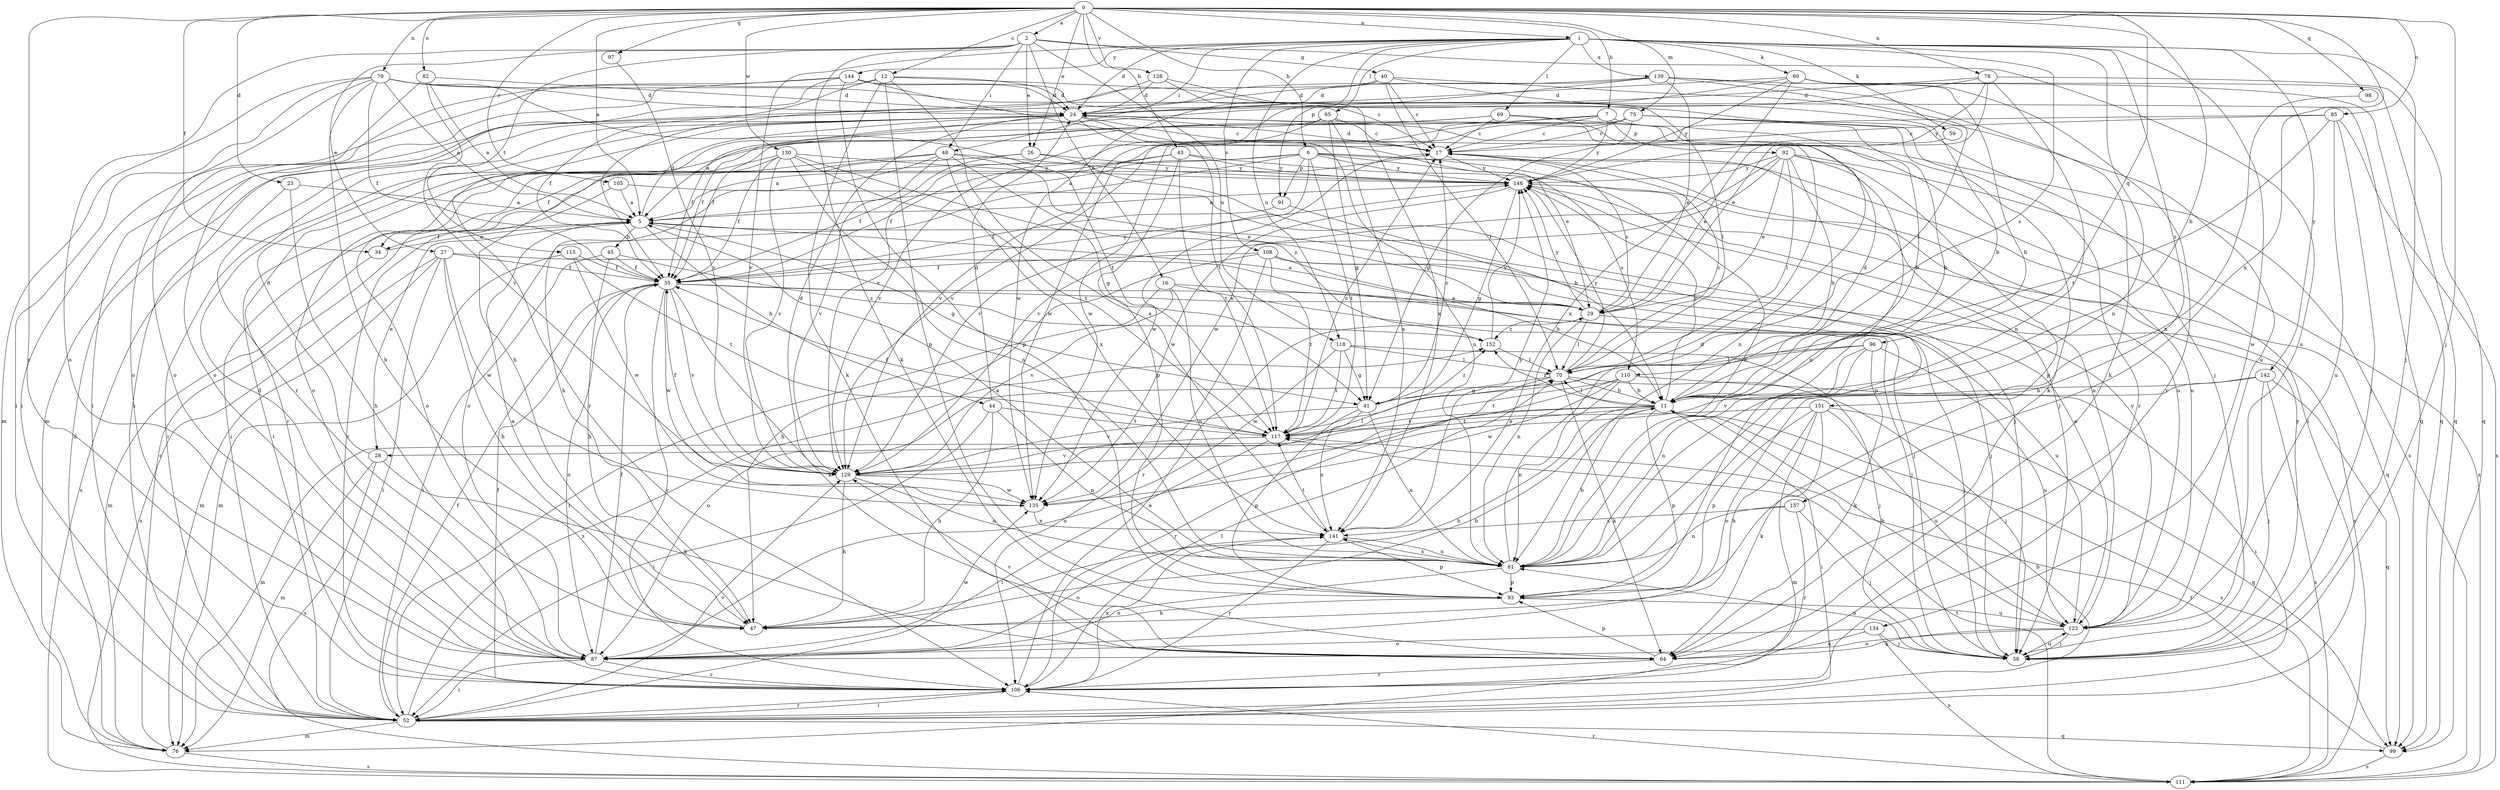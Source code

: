 strict digraph  {
0;
1;
2;
5;
6;
7;
11;
12;
16;
17;
23;
24;
26;
27;
28;
29;
34;
35;
40;
41;
43;
44;
45;
47;
48;
52;
58;
59;
60;
64;
65;
69;
70;
75;
76;
78;
79;
81;
82;
85;
87;
91;
92;
93;
96;
97;
98;
99;
105;
106;
108;
110;
111;
115;
117;
118;
123;
128;
129;
130;
134;
135;
137;
139;
141;
142;
144;
146;
151;
152;
0 -> 1  [label=a];
0 -> 2  [label=a];
0 -> 5  [label=a];
0 -> 6  [label=b];
0 -> 7  [label=b];
0 -> 11  [label=b];
0 -> 12  [label=c];
0 -> 23  [label=d];
0 -> 26  [label=e];
0 -> 34  [label=f];
0 -> 43  [label=h];
0 -> 58  [label=j];
0 -> 75  [label=m];
0 -> 78  [label=n];
0 -> 79  [label=n];
0 -> 82  [label=o];
0 -> 85  [label=o];
0 -> 96  [label=q];
0 -> 97  [label=q];
0 -> 98  [label=q];
0 -> 105  [label=r];
0 -> 106  [label=r];
0 -> 128  [label=v];
0 -> 130  [label=w];
0 -> 137  [label=x];
1 -> 24  [label=d];
1 -> 48  [label=i];
1 -> 58  [label=j];
1 -> 59  [label=k];
1 -> 60  [label=k];
1 -> 65  [label=l];
1 -> 69  [label=l];
1 -> 81  [label=n];
1 -> 91  [label=p];
1 -> 108  [label=s];
1 -> 110  [label=s];
1 -> 118  [label=u];
1 -> 129  [label=v];
1 -> 134  [label=w];
1 -> 139  [label=x];
1 -> 142  [label=y];
1 -> 144  [label=y];
1 -> 151  [label=z];
2 -> 16  [label=c];
2 -> 26  [label=e];
2 -> 27  [label=e];
2 -> 40  [label=g];
2 -> 48  [label=i];
2 -> 64  [label=k];
2 -> 87  [label=o];
2 -> 115  [label=t];
2 -> 118  [label=u];
2 -> 123  [label=u];
5 -> 24  [label=d];
5 -> 28  [label=e];
5 -> 34  [label=f];
5 -> 41  [label=g];
5 -> 44  [label=h];
5 -> 45  [label=h];
6 -> 5  [label=a];
6 -> 34  [label=f];
6 -> 81  [label=n];
6 -> 87  [label=o];
6 -> 91  [label=p];
6 -> 110  [label=s];
6 -> 117  [label=t];
6 -> 123  [label=u];
6 -> 129  [label=v];
6 -> 146  [label=y];
7 -> 11  [label=b];
7 -> 17  [label=c];
7 -> 87  [label=o];
7 -> 92  [label=p];
7 -> 129  [label=v];
7 -> 146  [label=y];
11 -> 24  [label=d];
11 -> 28  [label=e];
11 -> 47  [label=h];
11 -> 52  [label=i];
11 -> 70  [label=l];
11 -> 76  [label=m];
11 -> 93  [label=p];
11 -> 111  [label=s];
11 -> 117  [label=t];
11 -> 146  [label=y];
11 -> 152  [label=z];
12 -> 24  [label=d];
12 -> 35  [label=f];
12 -> 52  [label=i];
12 -> 58  [label=j];
12 -> 64  [label=k];
12 -> 93  [label=p];
12 -> 141  [label=x];
16 -> 29  [label=e];
16 -> 52  [label=i];
16 -> 58  [label=j];
16 -> 81  [label=n];
16 -> 129  [label=v];
17 -> 24  [label=d];
17 -> 58  [label=j];
17 -> 123  [label=u];
17 -> 135  [label=w];
17 -> 146  [label=y];
23 -> 5  [label=a];
23 -> 47  [label=h];
23 -> 111  [label=s];
24 -> 17  [label=c];
24 -> 29  [label=e];
24 -> 35  [label=f];
24 -> 81  [label=n];
24 -> 106  [label=r];
26 -> 11  [label=b];
26 -> 35  [label=f];
26 -> 52  [label=i];
26 -> 146  [label=y];
27 -> 35  [label=f];
27 -> 47  [label=h];
27 -> 52  [label=i];
27 -> 58  [label=j];
27 -> 76  [label=m];
27 -> 111  [label=s];
27 -> 135  [label=w];
28 -> 24  [label=d];
28 -> 64  [label=k];
28 -> 76  [label=m];
28 -> 111  [label=s];
29 -> 5  [label=a];
29 -> 17  [label=c];
29 -> 58  [label=j];
29 -> 70  [label=l];
29 -> 81  [label=n];
29 -> 146  [label=y];
29 -> 152  [label=z];
34 -> 5  [label=a];
34 -> 76  [label=m];
35 -> 29  [label=e];
35 -> 64  [label=k];
35 -> 87  [label=o];
35 -> 106  [label=r];
35 -> 123  [label=u];
35 -> 129  [label=v];
35 -> 135  [label=w];
35 -> 146  [label=y];
40 -> 11  [label=b];
40 -> 17  [label=c];
40 -> 24  [label=d];
40 -> 52  [label=i];
40 -> 70  [label=l];
40 -> 123  [label=u];
41 -> 17  [label=c];
41 -> 81  [label=n];
41 -> 93  [label=p];
41 -> 129  [label=v];
41 -> 141  [label=x];
41 -> 152  [label=z];
43 -> 5  [label=a];
43 -> 35  [label=f];
43 -> 93  [label=p];
43 -> 117  [label=t];
43 -> 123  [label=u];
43 -> 146  [label=y];
44 -> 24  [label=d];
44 -> 47  [label=h];
44 -> 52  [label=i];
44 -> 81  [label=n];
44 -> 117  [label=t];
45 -> 35  [label=f];
45 -> 47  [label=h];
45 -> 52  [label=i];
45 -> 152  [label=z];
47 -> 5  [label=a];
47 -> 11  [label=b];
48 -> 29  [label=e];
48 -> 47  [label=h];
48 -> 52  [label=i];
48 -> 87  [label=o];
48 -> 129  [label=v];
48 -> 141  [label=x];
48 -> 146  [label=y];
48 -> 152  [label=z];
52 -> 11  [label=b];
52 -> 35  [label=f];
52 -> 76  [label=m];
52 -> 99  [label=q];
52 -> 106  [label=r];
52 -> 129  [label=v];
52 -> 152  [label=z];
58 -> 81  [label=n];
58 -> 123  [label=u];
58 -> 146  [label=y];
59 -> 29  [label=e];
60 -> 11  [label=b];
60 -> 24  [label=d];
60 -> 99  [label=q];
60 -> 106  [label=r];
60 -> 129  [label=v];
60 -> 141  [label=x];
60 -> 146  [label=y];
64 -> 93  [label=p];
64 -> 106  [label=r];
64 -> 129  [label=v];
65 -> 17  [label=c];
65 -> 35  [label=f];
65 -> 41  [label=g];
65 -> 52  [label=i];
65 -> 129  [label=v];
65 -> 141  [label=x];
69 -> 5  [label=a];
69 -> 17  [label=c];
69 -> 35  [label=f];
69 -> 81  [label=n];
69 -> 111  [label=s];
70 -> 11  [label=b];
70 -> 17  [label=c];
70 -> 41  [label=g];
70 -> 58  [label=j];
70 -> 64  [label=k];
70 -> 106  [label=r];
70 -> 146  [label=y];
75 -> 11  [label=b];
75 -> 17  [label=c];
75 -> 41  [label=g];
75 -> 64  [label=k];
75 -> 106  [label=r];
75 -> 129  [label=v];
75 -> 135  [label=w];
76 -> 17  [label=c];
76 -> 24  [label=d];
76 -> 111  [label=s];
78 -> 24  [label=d];
78 -> 29  [label=e];
78 -> 47  [label=h];
78 -> 81  [label=n];
78 -> 99  [label=q];
78 -> 146  [label=y];
79 -> 5  [label=a];
79 -> 24  [label=d];
79 -> 35  [label=f];
79 -> 47  [label=h];
79 -> 52  [label=i];
79 -> 76  [label=m];
79 -> 87  [label=o];
79 -> 99  [label=q];
79 -> 117  [label=t];
81 -> 5  [label=a];
81 -> 11  [label=b];
81 -> 24  [label=d];
81 -> 87  [label=o];
81 -> 93  [label=p];
81 -> 141  [label=x];
82 -> 5  [label=a];
82 -> 24  [label=d];
82 -> 87  [label=o];
82 -> 129  [label=v];
85 -> 17  [label=c];
85 -> 58  [label=j];
85 -> 111  [label=s];
85 -> 117  [label=t];
85 -> 123  [label=u];
85 -> 135  [label=w];
87 -> 24  [label=d];
87 -> 35  [label=f];
87 -> 52  [label=i];
87 -> 106  [label=r];
87 -> 135  [label=w];
91 -> 35  [label=f];
91 -> 93  [label=p];
92 -> 11  [label=b];
92 -> 29  [label=e];
92 -> 70  [label=l];
92 -> 81  [label=n];
92 -> 93  [label=p];
92 -> 111  [label=s];
92 -> 129  [label=v];
92 -> 135  [label=w];
92 -> 146  [label=y];
93 -> 47  [label=h];
93 -> 123  [label=u];
96 -> 64  [label=k];
96 -> 70  [label=l];
96 -> 81  [label=n];
96 -> 87  [label=o];
96 -> 123  [label=u];
96 -> 129  [label=v];
97 -> 129  [label=v];
98 -> 81  [label=n];
99 -> 111  [label=s];
99 -> 117  [label=t];
105 -> 5  [label=a];
105 -> 58  [label=j];
105 -> 106  [label=r];
106 -> 29  [label=e];
106 -> 35  [label=f];
106 -> 52  [label=i];
106 -> 70  [label=l];
106 -> 141  [label=x];
108 -> 11  [label=b];
108 -> 35  [label=f];
108 -> 47  [label=h];
108 -> 58  [label=j];
108 -> 106  [label=r];
108 -> 111  [label=s];
108 -> 117  [label=t];
110 -> 11  [label=b];
110 -> 52  [label=i];
110 -> 81  [label=n];
110 -> 87  [label=o];
110 -> 117  [label=t];
110 -> 135  [label=w];
111 -> 106  [label=r];
111 -> 117  [label=t];
115 -> 35  [label=f];
115 -> 76  [label=m];
115 -> 117  [label=t];
115 -> 135  [label=w];
117 -> 17  [label=c];
117 -> 35  [label=f];
117 -> 52  [label=i];
117 -> 129  [label=v];
118 -> 41  [label=g];
118 -> 58  [label=j];
118 -> 70  [label=l];
118 -> 117  [label=t];
118 -> 135  [label=w];
123 -> 5  [label=a];
123 -> 11  [label=b];
123 -> 58  [label=j];
123 -> 64  [label=k];
123 -> 87  [label=o];
123 -> 146  [label=y];
128 -> 24  [label=d];
128 -> 35  [label=f];
128 -> 70  [label=l];
128 -> 141  [label=x];
129 -> 24  [label=d];
129 -> 35  [label=f];
129 -> 47  [label=h];
129 -> 70  [label=l];
129 -> 81  [label=n];
129 -> 135  [label=w];
130 -> 35  [label=f];
130 -> 41  [label=g];
130 -> 52  [label=i];
130 -> 81  [label=n];
130 -> 106  [label=r];
130 -> 117  [label=t];
130 -> 129  [label=v];
130 -> 146  [label=y];
134 -> 58  [label=j];
134 -> 64  [label=k];
134 -> 87  [label=o];
134 -> 111  [label=s];
135 -> 141  [label=x];
137 -> 58  [label=j];
137 -> 81  [label=n];
137 -> 106  [label=r];
137 -> 141  [label=x];
139 -> 24  [label=d];
139 -> 29  [label=e];
139 -> 64  [label=k];
139 -> 70  [label=l];
139 -> 76  [label=m];
139 -> 99  [label=q];
139 -> 135  [label=w];
141 -> 81  [label=n];
141 -> 87  [label=o];
141 -> 93  [label=p];
141 -> 106  [label=r];
141 -> 117  [label=t];
141 -> 146  [label=y];
142 -> 11  [label=b];
142 -> 58  [label=j];
142 -> 87  [label=o];
142 -> 99  [label=q];
142 -> 111  [label=s];
144 -> 17  [label=c];
144 -> 24  [label=d];
144 -> 52  [label=i];
144 -> 87  [label=o];
144 -> 93  [label=p];
144 -> 106  [label=r];
144 -> 117  [label=t];
146 -> 5  [label=a];
146 -> 41  [label=g];
146 -> 99  [label=q];
146 -> 135  [label=w];
151 -> 47  [label=h];
151 -> 64  [label=k];
151 -> 76  [label=m];
151 -> 93  [label=p];
151 -> 99  [label=q];
151 -> 117  [label=t];
151 -> 123  [label=u];
152 -> 70  [label=l];
152 -> 146  [label=y];
}
